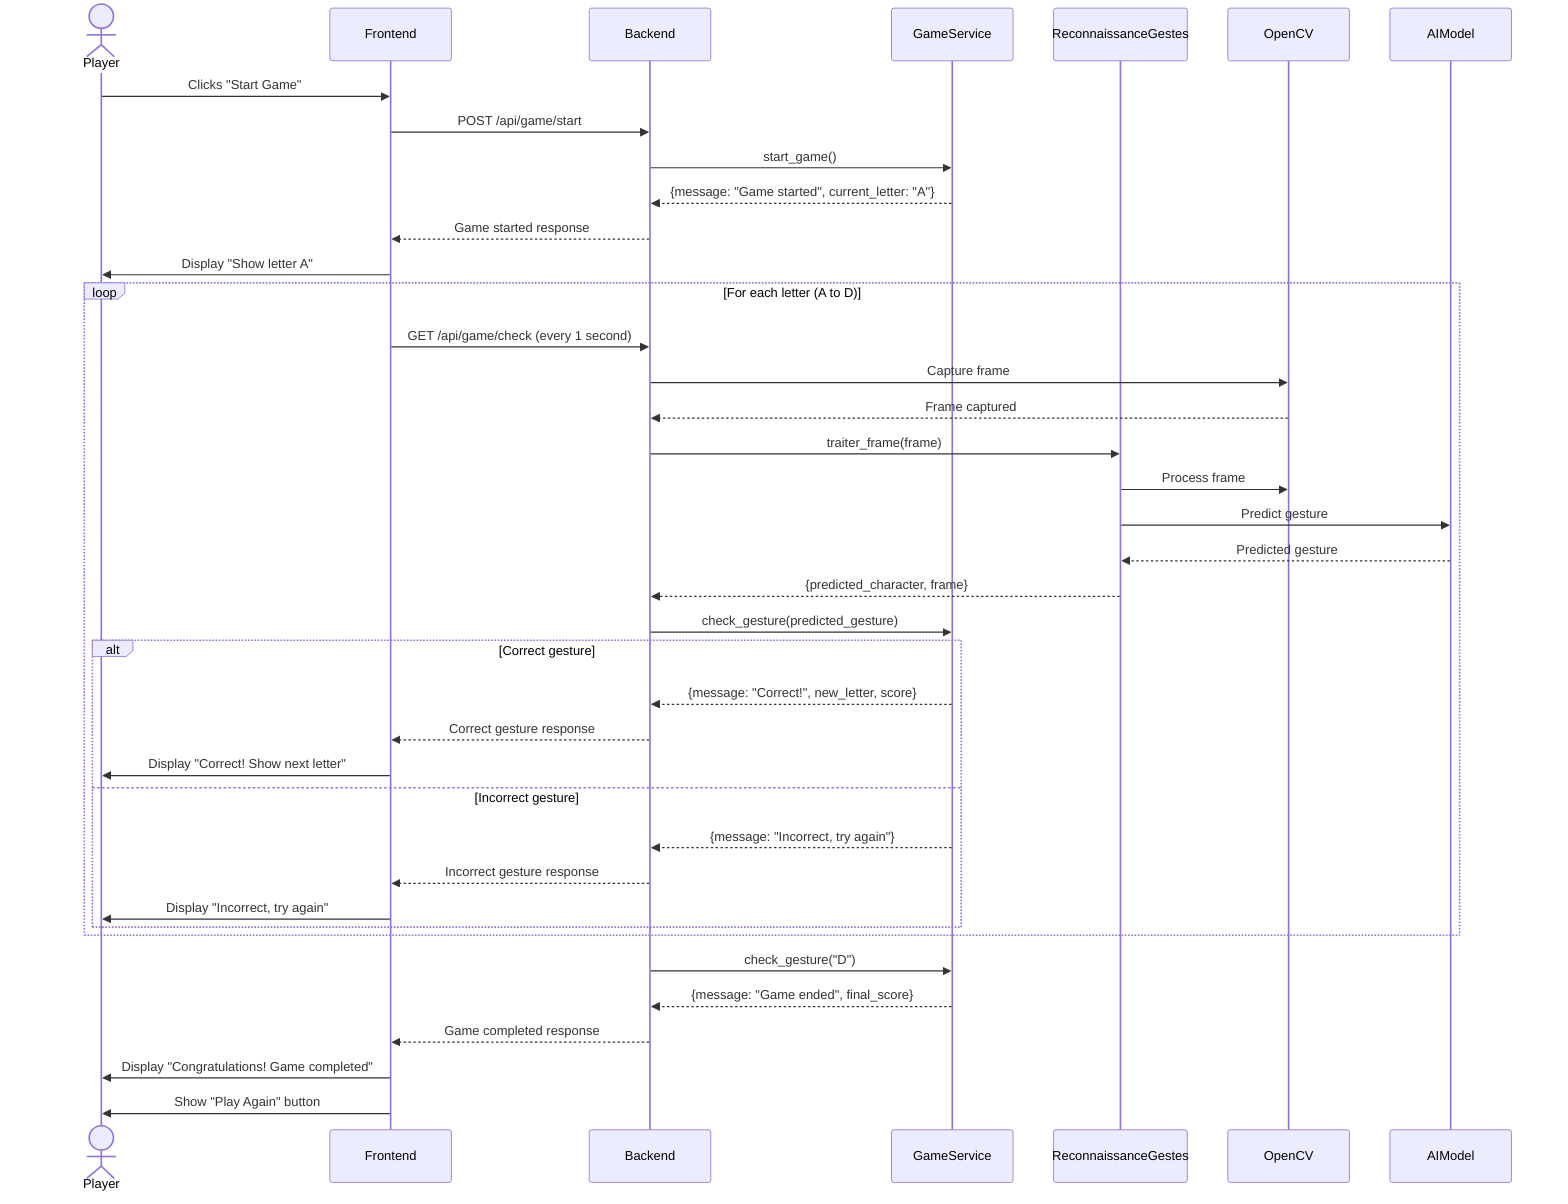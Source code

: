sequenceDiagram
    actor Player
    participant Frontend
    participant Backend
    participant GameService
    participant ReconnaissanceGestes
    participant OpenCV
    participant AIModel

    Player->>Frontend: Clicks "Start Game"
    Frontend->>Backend: POST /api/game/start
    Backend->>GameService: start_game()
    GameService-->>Backend: {message: "Game started", current_letter: "A"}
    Backend-->>Frontend: Game started response
    Frontend->>Player: Display "Show letter A"

    loop For each letter (A to D)
        Frontend->>Backend: GET /api/game/check (every 1 second)
        Backend->>OpenCV: Capture frame
        OpenCV-->>Backend: Frame captured
        Backend->>ReconnaissanceGestes: traiter_frame(frame)
        ReconnaissanceGestes->>OpenCV: Process frame
        ReconnaissanceGestes->>AIModel: Predict gesture
        AIModel-->>ReconnaissanceGestes: Predicted gesture
        ReconnaissanceGestes-->>Backend: {predicted_character, frame}
        Backend->>GameService: check_gesture(predicted_gesture)
        
        alt Correct gesture
            GameService-->>Backend: {message: "Correct!", new_letter, score}
            Backend-->>Frontend: Correct gesture response
            Frontend->>Player: Display "Correct! Show next letter"
        else Incorrect gesture
            GameService-->>Backend: {message: "Incorrect, try again"}
            Backend-->>Frontend: Incorrect gesture response
            Frontend->>Player: Display "Incorrect, try again"
        end
    end

    Backend->>GameService: check_gesture("D")
    GameService-->>Backend: {message: "Game ended", final_score}
    Backend-->>Frontend: Game completed response
    Frontend->>Player: Display "Congratulations! Game completed"
    Frontend->>Player: Show "Play Again" button